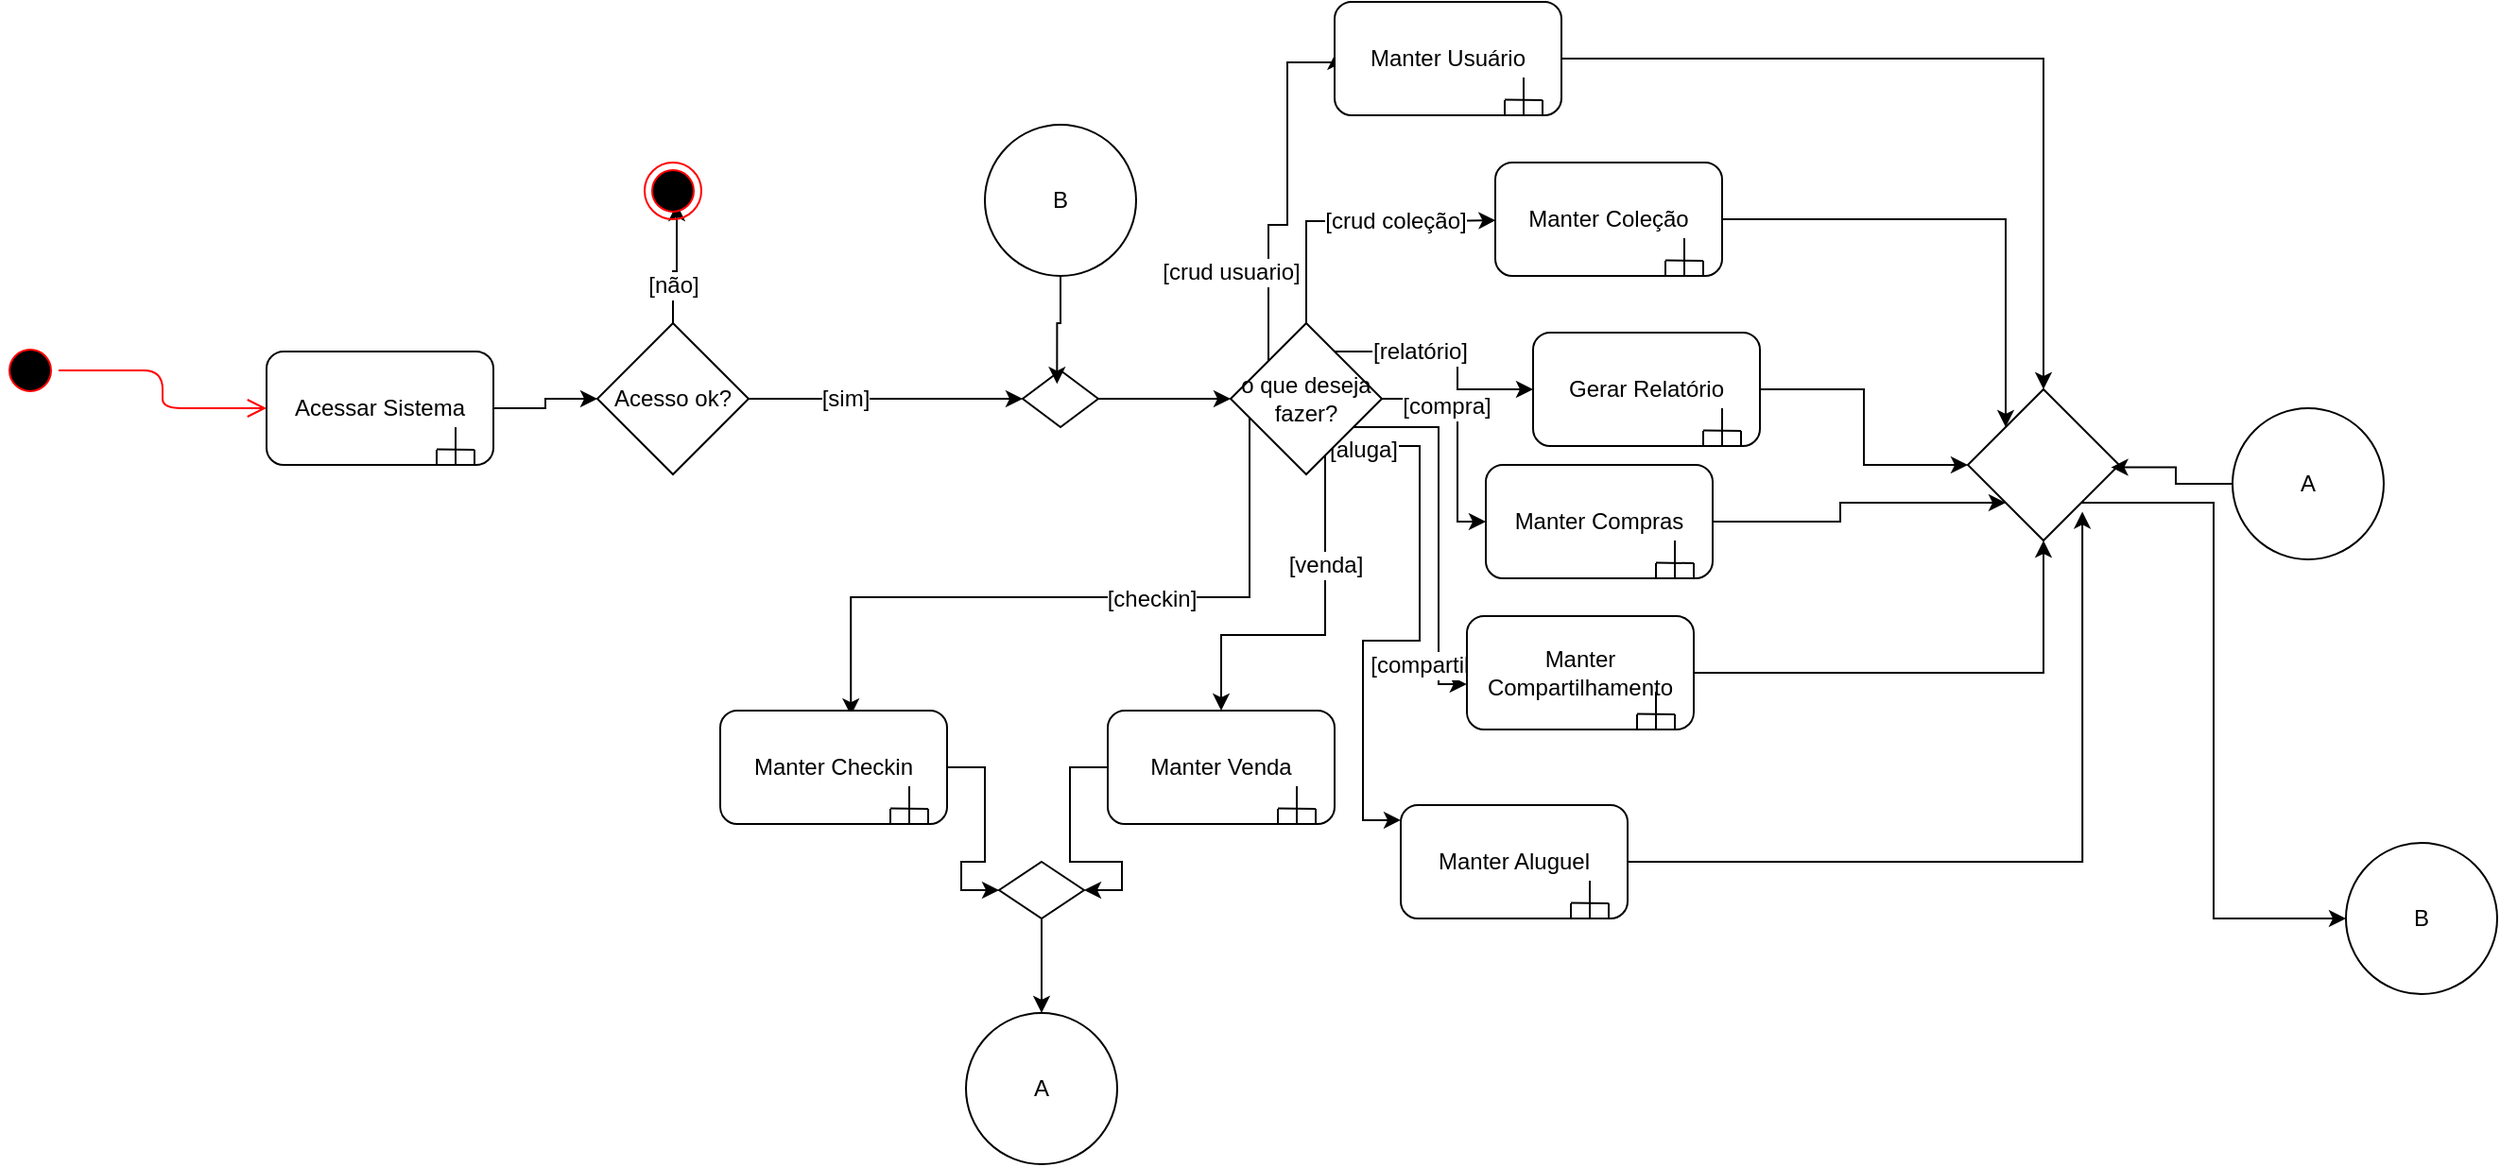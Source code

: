 <mxfile version="12.2.2" type="device" pages="3"><diagram id="ciJPNmPuV5udmhBA29fw" name="Page-3"><mxGraphModel dx="2023" dy="1773" grid="1" gridSize="10" guides="1" tooltips="1" connect="1" arrows="1" fold="1" page="1" pageScale="1" pageWidth="850" pageHeight="1100" math="0" shadow="0"><root><mxCell id="LOt8vZKwyQgRIo8mumBI-0"/><mxCell id="LOt8vZKwyQgRIo8mumBI-1" parent="LOt8vZKwyQgRIo8mumBI-0"/><mxCell id="RImHZ5ETtnEF-qqzf7bX-0" value="" style="group" vertex="1" connectable="0" parent="LOt8vZKwyQgRIo8mumBI-1"><mxGeometry x="120" y="150" width="30" height="20" as="geometry"/></mxCell><mxCell id="RImHZ5ETtnEF-qqzf7bX-1" value="Acessar Sistema" style="rounded=1;whiteSpace=wrap;html=1;" vertex="1" parent="RImHZ5ETtnEF-qqzf7bX-0"><mxGeometry x="-90" y="-40" width="120" height="60" as="geometry"/></mxCell><mxCell id="RImHZ5ETtnEF-qqzf7bX-2" value="" style="endArrow=none;html=1;" edge="1" parent="RImHZ5ETtnEF-qqzf7bX-0"><mxGeometry width="50" height="50" relative="1" as="geometry"><mxPoint x="10" y="20" as="sourcePoint"/><mxPoint x="10" as="targetPoint"/></mxGeometry></mxCell><mxCell id="RImHZ5ETtnEF-qqzf7bX-3" value="" style="endArrow=none;html=1;" edge="1" parent="RImHZ5ETtnEF-qqzf7bX-0"><mxGeometry width="50" height="50" relative="1" as="geometry"><mxPoint y="11.8" as="sourcePoint"/><mxPoint x="20" y="12" as="targetPoint"/><Array as="points"><mxPoint x="20" y="12"/></Array></mxGeometry></mxCell><mxCell id="RImHZ5ETtnEF-qqzf7bX-4" value="" style="endArrow=none;html=1;" edge="1" parent="RImHZ5ETtnEF-qqzf7bX-0"><mxGeometry width="50" height="50" relative="1" as="geometry"><mxPoint y="20" as="sourcePoint"/><mxPoint y="12" as="targetPoint"/></mxGeometry></mxCell><mxCell id="RImHZ5ETtnEF-qqzf7bX-5" value="" style="endArrow=none;html=1;" edge="1" parent="RImHZ5ETtnEF-qqzf7bX-0"><mxGeometry width="50" height="50" relative="1" as="geometry"><mxPoint x="20" y="20" as="sourcePoint"/><mxPoint x="20" y="12" as="targetPoint"/></mxGeometry></mxCell><mxCell id="94T-xJ-9Vn6aHj-0AieF-3" style="edgeStyle=orthogonalEdgeStyle;rounded=0;orthogonalLoop=1;jettySize=auto;html=1;entryX=0.567;entryY=0.733;entryDx=0;entryDy=0;entryPerimeter=0;" edge="1" parent="LOt8vZKwyQgRIo8mumBI-1" source="94T-xJ-9Vn6aHj-0AieF-0" target="94T-xJ-9Vn6aHj-0AieF-1"><mxGeometry relative="1" as="geometry"/></mxCell><mxCell id="94T-xJ-9Vn6aHj-0AieF-4" value="[não]" style="text;html=1;resizable=0;points=[];align=center;verticalAlign=middle;labelBackgroundColor=#ffffff;" vertex="1" connectable="0" parent="94T-xJ-9Vn6aHj-0AieF-3"><mxGeometry x="-0.387" relative="1" as="geometry"><mxPoint as="offset"/></mxGeometry></mxCell><mxCell id="PrtPwTMK0Fm53Z3wfdOW-1" style="edgeStyle=orthogonalEdgeStyle;rounded=0;orthogonalLoop=1;jettySize=auto;html=1;entryX=0;entryY=0.5;entryDx=0;entryDy=0;" edge="1" parent="LOt8vZKwyQgRIo8mumBI-1" source="94T-xJ-9Vn6aHj-0AieF-0" target="PrtPwTMK0Fm53Z3wfdOW-98"><mxGeometry relative="1" as="geometry"/></mxCell><mxCell id="PrtPwTMK0Fm53Z3wfdOW-2" value="[sim]" style="text;html=1;resizable=0;points=[];align=center;verticalAlign=middle;labelBackgroundColor=#ffffff;" vertex="1" connectable="0" parent="PrtPwTMK0Fm53Z3wfdOW-1"><mxGeometry x="-0.298" relative="1" as="geometry"><mxPoint as="offset"/></mxGeometry></mxCell><mxCell id="94T-xJ-9Vn6aHj-0AieF-0" value="Acesso ok?" style="rhombus;whiteSpace=wrap;html=1;" vertex="1" parent="LOt8vZKwyQgRIo8mumBI-1"><mxGeometry x="205" y="95" width="80" height="80" as="geometry"/></mxCell><mxCell id="94T-xJ-9Vn6aHj-0AieF-1" value="" style="ellipse;html=1;shape=endState;fillColor=#000000;strokeColor=#ff0000;" vertex="1" parent="LOt8vZKwyQgRIo8mumBI-1"><mxGeometry x="230" y="10" width="30" height="30" as="geometry"/></mxCell><mxCell id="94T-xJ-9Vn6aHj-0AieF-2" style="edgeStyle=orthogonalEdgeStyle;rounded=0;orthogonalLoop=1;jettySize=auto;html=1;entryX=0;entryY=0.5;entryDx=0;entryDy=0;" edge="1" parent="LOt8vZKwyQgRIo8mumBI-1" source="RImHZ5ETtnEF-qqzf7bX-1" target="94T-xJ-9Vn6aHj-0AieF-0"><mxGeometry relative="1" as="geometry"/></mxCell><mxCell id="PrtPwTMK0Fm53Z3wfdOW-4" style="edgeStyle=orthogonalEdgeStyle;rounded=0;orthogonalLoop=1;jettySize=auto;html=1;entryX=0.002;entryY=0.343;entryDx=0;entryDy=0;entryPerimeter=0;" edge="1" parent="LOt8vZKwyQgRIo8mumBI-1" source="PrtPwTMK0Fm53Z3wfdOW-0"><mxGeometry relative="1" as="geometry"><mxPoint x="680.2" y="40.6" as="targetPoint"/><Array as="points"><mxPoint x="580" y="41"/><mxPoint x="650" y="41"/></Array></mxGeometry></mxCell><mxCell id="PrtPwTMK0Fm53Z3wfdOW-71" value="[crud coleção]" style="text;html=1;resizable=0;points=[];align=center;verticalAlign=middle;labelBackgroundColor=#ffffff;" vertex="1" connectable="0" parent="PrtPwTMK0Fm53Z3wfdOW-4"><mxGeometry x="0.304" relative="1" as="geometry"><mxPoint as="offset"/></mxGeometry></mxCell><mxCell id="PrtPwTMK0Fm53Z3wfdOW-63" style="edgeStyle=orthogonalEdgeStyle;rounded=0;orthogonalLoop=1;jettySize=auto;html=1;entryX=0.005;entryY=0.448;entryDx=0;entryDy=0;entryPerimeter=0;" edge="1" parent="LOt8vZKwyQgRIo8mumBI-1" source="PrtPwTMK0Fm53Z3wfdOW-0" target="PrtPwTMK0Fm53Z3wfdOW-34"><mxGeometry relative="1" as="geometry"><Array as="points"><mxPoint x="560" y="43"/><mxPoint x="570" y="43"/><mxPoint x="570" y="-43"/></Array></mxGeometry></mxCell><mxCell id="PrtPwTMK0Fm53Z3wfdOW-70" value="[crud usuario]" style="text;html=1;resizable=0;points=[];align=center;verticalAlign=middle;labelBackgroundColor=#ffffff;" vertex="1" connectable="0" parent="PrtPwTMK0Fm53Z3wfdOW-63"><mxGeometry x="-0.531" y="3" relative="1" as="geometry"><mxPoint x="-17.5" y="-0.5" as="offset"/></mxGeometry></mxCell><mxCell id="PrtPwTMK0Fm53Z3wfdOW-64" style="edgeStyle=orthogonalEdgeStyle;rounded=0;orthogonalLoop=1;jettySize=auto;html=1;entryX=0;entryY=0.5;entryDx=0;entryDy=0;" edge="1" parent="LOt8vZKwyQgRIo8mumBI-1" source="PrtPwTMK0Fm53Z3wfdOW-0" target="PrtPwTMK0Fm53Z3wfdOW-40"><mxGeometry relative="1" as="geometry"><Array as="points"><mxPoint x="660" y="110"/><mxPoint x="660" y="130"/></Array></mxGeometry></mxCell><mxCell id="PrtPwTMK0Fm53Z3wfdOW-72" value="[relatório]" style="text;html=1;resizable=0;points=[];align=center;verticalAlign=middle;labelBackgroundColor=#ffffff;" vertex="1" connectable="0" parent="PrtPwTMK0Fm53Z3wfdOW-64"><mxGeometry x="-0.578" y="1" relative="1" as="geometry"><mxPoint x="18.5" y="1" as="offset"/></mxGeometry></mxCell><mxCell id="PrtPwTMK0Fm53Z3wfdOW-65" style="edgeStyle=orthogonalEdgeStyle;rounded=0;orthogonalLoop=1;jettySize=auto;html=1;entryX=0.576;entryY=0.043;entryDx=0;entryDy=0;entryPerimeter=0;" edge="1" parent="LOt8vZKwyQgRIo8mumBI-1" source="PrtPwTMK0Fm53Z3wfdOW-0" target="PrtPwTMK0Fm53Z3wfdOW-22"><mxGeometry relative="1" as="geometry"><Array as="points"><mxPoint x="550" y="240"/><mxPoint x="339" y="240"/></Array></mxGeometry></mxCell><mxCell id="PrtPwTMK0Fm53Z3wfdOW-77" value="[checkin]" style="text;html=1;resizable=0;points=[];align=center;verticalAlign=middle;labelBackgroundColor=#ffffff;" vertex="1" connectable="0" parent="PrtPwTMK0Fm53Z3wfdOW-65"><mxGeometry x="-0.483" y="-53" relative="1" as="geometry"><mxPoint x="-52" y="54" as="offset"/></mxGeometry></mxCell><mxCell id="PrtPwTMK0Fm53Z3wfdOW-66" style="edgeStyle=orthogonalEdgeStyle;rounded=0;orthogonalLoop=1;jettySize=auto;html=1;entryX=0.5;entryY=0;entryDx=0;entryDy=0;" edge="1" parent="LOt8vZKwyQgRIo8mumBI-1" source="PrtPwTMK0Fm53Z3wfdOW-0" target="PrtPwTMK0Fm53Z3wfdOW-28"><mxGeometry relative="1" as="geometry"><Array as="points"><mxPoint x="590" y="260"/><mxPoint x="535" y="260"/></Array></mxGeometry></mxCell><mxCell id="PrtPwTMK0Fm53Z3wfdOW-74" value="[venda]" style="text;html=1;resizable=0;points=[];align=center;verticalAlign=middle;labelBackgroundColor=#ffffff;" vertex="1" connectable="0" parent="PrtPwTMK0Fm53Z3wfdOW-66"><mxGeometry x="-0.394" relative="1" as="geometry"><mxPoint as="offset"/></mxGeometry></mxCell><mxCell id="PrtPwTMK0Fm53Z3wfdOW-67" style="edgeStyle=orthogonalEdgeStyle;rounded=0;orthogonalLoop=1;jettySize=auto;html=1;entryX=0;entryY=0.133;entryDx=0;entryDy=0;entryPerimeter=0;" edge="1" parent="LOt8vZKwyQgRIo8mumBI-1" source="PrtPwTMK0Fm53Z3wfdOW-0" target="PrtPwTMK0Fm53Z3wfdOW-58"><mxGeometry relative="1" as="geometry"><Array as="points"><mxPoint x="640" y="160"/><mxPoint x="640" y="263"/><mxPoint x="610" y="263"/><mxPoint x="610" y="358"/></Array></mxGeometry></mxCell><mxCell id="PrtPwTMK0Fm53Z3wfdOW-75" value="[aluga]" style="text;html=1;resizable=0;points=[];align=center;verticalAlign=middle;labelBackgroundColor=#ffffff;" vertex="1" connectable="0" parent="PrtPwTMK0Fm53Z3wfdOW-67"><mxGeometry x="-0.896" y="-2" relative="1" as="geometry"><mxPoint as="offset"/></mxGeometry></mxCell><mxCell id="PrtPwTMK0Fm53Z3wfdOW-68" style="edgeStyle=orthogonalEdgeStyle;rounded=0;orthogonalLoop=1;jettySize=auto;html=1;entryX=-0.001;entryY=0.6;entryDx=0;entryDy=0;entryPerimeter=0;" edge="1" parent="LOt8vZKwyQgRIo8mumBI-1" source="PrtPwTMK0Fm53Z3wfdOW-0" target="PrtPwTMK0Fm53Z3wfdOW-52"><mxGeometry relative="1" as="geometry"><Array as="points"><mxPoint x="650" y="150"/><mxPoint x="650" y="286"/></Array></mxGeometry></mxCell><mxCell id="PrtPwTMK0Fm53Z3wfdOW-76" value="[compartilha]" style="text;html=1;resizable=0;points=[];align=center;verticalAlign=middle;labelBackgroundColor=#ffffff;" vertex="1" connectable="0" parent="PrtPwTMK0Fm53Z3wfdOW-68"><mxGeometry x="0.743" y="-2" relative="1" as="geometry"><mxPoint as="offset"/></mxGeometry></mxCell><mxCell id="PrtPwTMK0Fm53Z3wfdOW-69" style="edgeStyle=orthogonalEdgeStyle;rounded=0;orthogonalLoop=1;jettySize=auto;html=1;" edge="1" parent="LOt8vZKwyQgRIo8mumBI-1" source="PrtPwTMK0Fm53Z3wfdOW-0" target="PrtPwTMK0Fm53Z3wfdOW-46"><mxGeometry relative="1" as="geometry"><Array as="points"><mxPoint x="660" y="135"/><mxPoint x="660" y="200"/></Array></mxGeometry></mxCell><mxCell id="PrtPwTMK0Fm53Z3wfdOW-73" value="[compra]" style="text;html=1;resizable=0;points=[];align=center;verticalAlign=middle;labelBackgroundColor=#ffffff;" vertex="1" connectable="0" parent="PrtPwTMK0Fm53Z3wfdOW-69"><mxGeometry x="-0.442" y="-4" relative="1" as="geometry"><mxPoint as="offset"/></mxGeometry></mxCell><mxCell id="PrtPwTMK0Fm53Z3wfdOW-0" value="o que deseja fazer?" style="rhombus;whiteSpace=wrap;html=1;" vertex="1" parent="LOt8vZKwyQgRIo8mumBI-1"><mxGeometry x="540" y="95" width="80" height="80" as="geometry"/></mxCell><mxCell id="PrtPwTMK0Fm53Z3wfdOW-12" value="" style="group" vertex="1" connectable="0" parent="LOt8vZKwyQgRIo8mumBI-1"><mxGeometry x="770" y="50" width="30" height="20" as="geometry"/></mxCell><mxCell id="PrtPwTMK0Fm53Z3wfdOW-13" value="Manter Coleção" style="rounded=1;whiteSpace=wrap;html=1;" vertex="1" parent="PrtPwTMK0Fm53Z3wfdOW-12"><mxGeometry x="-90" y="-40" width="120" height="60" as="geometry"/></mxCell><mxCell id="PrtPwTMK0Fm53Z3wfdOW-14" value="" style="endArrow=none;html=1;" edge="1" parent="PrtPwTMK0Fm53Z3wfdOW-12"><mxGeometry width="50" height="50" relative="1" as="geometry"><mxPoint x="10" y="20" as="sourcePoint"/><mxPoint x="10" as="targetPoint"/></mxGeometry></mxCell><mxCell id="PrtPwTMK0Fm53Z3wfdOW-15" value="" style="endArrow=none;html=1;" edge="1" parent="PrtPwTMK0Fm53Z3wfdOW-12"><mxGeometry width="50" height="50" relative="1" as="geometry"><mxPoint y="11.8" as="sourcePoint"/><mxPoint x="20" y="12" as="targetPoint"/><Array as="points"><mxPoint x="20" y="12"/></Array></mxGeometry></mxCell><mxCell id="PrtPwTMK0Fm53Z3wfdOW-16" value="" style="endArrow=none;html=1;" edge="1" parent="PrtPwTMK0Fm53Z3wfdOW-12"><mxGeometry width="50" height="50" relative="1" as="geometry"><mxPoint y="20" as="sourcePoint"/><mxPoint y="12" as="targetPoint"/></mxGeometry></mxCell><mxCell id="PrtPwTMK0Fm53Z3wfdOW-17" value="" style="endArrow=none;html=1;" edge="1" parent="PrtPwTMK0Fm53Z3wfdOW-12"><mxGeometry width="50" height="50" relative="1" as="geometry"><mxPoint x="20" y="20" as="sourcePoint"/><mxPoint x="20" y="12" as="targetPoint"/></mxGeometry></mxCell><mxCell id="PrtPwTMK0Fm53Z3wfdOW-21" value="" style="group" vertex="1" connectable="0" parent="LOt8vZKwyQgRIo8mumBI-1"><mxGeometry x="360" y="340" width="30" height="20" as="geometry"/></mxCell><mxCell id="PrtPwTMK0Fm53Z3wfdOW-22" value="Manter Checkin" style="rounded=1;whiteSpace=wrap;html=1;" vertex="1" parent="PrtPwTMK0Fm53Z3wfdOW-21"><mxGeometry x="-90" y="-40" width="120" height="60" as="geometry"/></mxCell><mxCell id="PrtPwTMK0Fm53Z3wfdOW-23" value="" style="endArrow=none;html=1;" edge="1" parent="PrtPwTMK0Fm53Z3wfdOW-21"><mxGeometry width="50" height="50" relative="1" as="geometry"><mxPoint x="10" y="20" as="sourcePoint"/><mxPoint x="10" as="targetPoint"/></mxGeometry></mxCell><mxCell id="PrtPwTMK0Fm53Z3wfdOW-24" value="" style="endArrow=none;html=1;" edge="1" parent="PrtPwTMK0Fm53Z3wfdOW-21"><mxGeometry width="50" height="50" relative="1" as="geometry"><mxPoint y="11.8" as="sourcePoint"/><mxPoint x="20" y="12" as="targetPoint"/><Array as="points"><mxPoint x="20" y="12"/></Array></mxGeometry></mxCell><mxCell id="PrtPwTMK0Fm53Z3wfdOW-25" value="" style="endArrow=none;html=1;" edge="1" parent="PrtPwTMK0Fm53Z3wfdOW-21"><mxGeometry width="50" height="50" relative="1" as="geometry"><mxPoint y="20" as="sourcePoint"/><mxPoint y="12" as="targetPoint"/></mxGeometry></mxCell><mxCell id="PrtPwTMK0Fm53Z3wfdOW-26" value="" style="endArrow=none;html=1;" edge="1" parent="PrtPwTMK0Fm53Z3wfdOW-21"><mxGeometry width="50" height="50" relative="1" as="geometry"><mxPoint x="20" y="20" as="sourcePoint"/><mxPoint x="20" y="12" as="targetPoint"/></mxGeometry></mxCell><mxCell id="PrtPwTMK0Fm53Z3wfdOW-27" value="" style="group" vertex="1" connectable="0" parent="LOt8vZKwyQgRIo8mumBI-1"><mxGeometry x="565" y="340" width="30" height="20" as="geometry"/></mxCell><mxCell id="PrtPwTMK0Fm53Z3wfdOW-28" value="Manter Venda" style="rounded=1;whiteSpace=wrap;html=1;" vertex="1" parent="PrtPwTMK0Fm53Z3wfdOW-27"><mxGeometry x="-90" y="-40" width="120" height="60" as="geometry"/></mxCell><mxCell id="PrtPwTMK0Fm53Z3wfdOW-29" value="" style="endArrow=none;html=1;" edge="1" parent="PrtPwTMK0Fm53Z3wfdOW-27"><mxGeometry width="50" height="50" relative="1" as="geometry"><mxPoint x="10" y="20" as="sourcePoint"/><mxPoint x="10" as="targetPoint"/></mxGeometry></mxCell><mxCell id="PrtPwTMK0Fm53Z3wfdOW-30" value="" style="endArrow=none;html=1;" edge="1" parent="PrtPwTMK0Fm53Z3wfdOW-27"><mxGeometry width="50" height="50" relative="1" as="geometry"><mxPoint y="11.8" as="sourcePoint"/><mxPoint x="20" y="12" as="targetPoint"/><Array as="points"><mxPoint x="20" y="12"/></Array></mxGeometry></mxCell><mxCell id="PrtPwTMK0Fm53Z3wfdOW-31" value="" style="endArrow=none;html=1;" edge="1" parent="PrtPwTMK0Fm53Z3wfdOW-27"><mxGeometry width="50" height="50" relative="1" as="geometry"><mxPoint y="20" as="sourcePoint"/><mxPoint y="12" as="targetPoint"/></mxGeometry></mxCell><mxCell id="PrtPwTMK0Fm53Z3wfdOW-32" value="" style="endArrow=none;html=1;" edge="1" parent="PrtPwTMK0Fm53Z3wfdOW-27"><mxGeometry width="50" height="50" relative="1" as="geometry"><mxPoint x="20" y="20" as="sourcePoint"/><mxPoint x="20" y="12" as="targetPoint"/></mxGeometry></mxCell><mxCell id="PrtPwTMK0Fm53Z3wfdOW-33" value="" style="group;direction=south;" vertex="1" connectable="0" parent="LOt8vZKwyQgRIo8mumBI-1"><mxGeometry x="685" y="-35" width="20" height="30" as="geometry"/></mxCell><mxCell id="PrtPwTMK0Fm53Z3wfdOW-34" value="Manter Usuário" style="rounded=1;whiteSpace=wrap;html=1;" vertex="1" parent="PrtPwTMK0Fm53Z3wfdOW-33"><mxGeometry x="-90" y="-40" width="120" height="60" as="geometry"/></mxCell><mxCell id="PrtPwTMK0Fm53Z3wfdOW-35" value="" style="endArrow=none;html=1;" edge="1" parent="PrtPwTMK0Fm53Z3wfdOW-33"><mxGeometry width="50" height="50" relative="1" as="geometry"><mxPoint x="10" y="20" as="sourcePoint"/><mxPoint x="10" as="targetPoint"/></mxGeometry></mxCell><mxCell id="PrtPwTMK0Fm53Z3wfdOW-36" value="" style="endArrow=none;html=1;" edge="1" parent="PrtPwTMK0Fm53Z3wfdOW-33"><mxGeometry width="50" height="50" relative="1" as="geometry"><mxPoint y="11.8" as="sourcePoint"/><mxPoint x="20" y="12" as="targetPoint"/><Array as="points"><mxPoint x="20" y="12"/></Array></mxGeometry></mxCell><mxCell id="PrtPwTMK0Fm53Z3wfdOW-37" value="" style="endArrow=none;html=1;" edge="1" parent="PrtPwTMK0Fm53Z3wfdOW-33"><mxGeometry width="50" height="50" relative="1" as="geometry"><mxPoint y="20" as="sourcePoint"/><mxPoint y="12" as="targetPoint"/></mxGeometry></mxCell><mxCell id="PrtPwTMK0Fm53Z3wfdOW-38" value="" style="endArrow=none;html=1;" edge="1" parent="PrtPwTMK0Fm53Z3wfdOW-33"><mxGeometry width="50" height="50" relative="1" as="geometry"><mxPoint x="20" y="20" as="sourcePoint"/><mxPoint x="20" y="12" as="targetPoint"/></mxGeometry></mxCell><mxCell id="PrtPwTMK0Fm53Z3wfdOW-39" value="" style="group" vertex="1" connectable="0" parent="LOt8vZKwyQgRIo8mumBI-1"><mxGeometry x="790" y="140" width="30" height="20" as="geometry"/></mxCell><mxCell id="PrtPwTMK0Fm53Z3wfdOW-40" value="Gerar Relatório" style="rounded=1;whiteSpace=wrap;html=1;" vertex="1" parent="PrtPwTMK0Fm53Z3wfdOW-39"><mxGeometry x="-90" y="-40" width="120" height="60" as="geometry"/></mxCell><mxCell id="PrtPwTMK0Fm53Z3wfdOW-41" value="" style="endArrow=none;html=1;" edge="1" parent="PrtPwTMK0Fm53Z3wfdOW-39"><mxGeometry width="50" height="50" relative="1" as="geometry"><mxPoint x="10" y="20" as="sourcePoint"/><mxPoint x="10" as="targetPoint"/></mxGeometry></mxCell><mxCell id="PrtPwTMK0Fm53Z3wfdOW-42" value="" style="endArrow=none;html=1;" edge="1" parent="PrtPwTMK0Fm53Z3wfdOW-39"><mxGeometry width="50" height="50" relative="1" as="geometry"><mxPoint y="11.8" as="sourcePoint"/><mxPoint x="20" y="12" as="targetPoint"/><Array as="points"><mxPoint x="20" y="12"/></Array></mxGeometry></mxCell><mxCell id="PrtPwTMK0Fm53Z3wfdOW-43" value="" style="endArrow=none;html=1;" edge="1" parent="PrtPwTMK0Fm53Z3wfdOW-39"><mxGeometry width="50" height="50" relative="1" as="geometry"><mxPoint y="20" as="sourcePoint"/><mxPoint y="12" as="targetPoint"/></mxGeometry></mxCell><mxCell id="PrtPwTMK0Fm53Z3wfdOW-44" value="" style="endArrow=none;html=1;" edge="1" parent="PrtPwTMK0Fm53Z3wfdOW-39"><mxGeometry width="50" height="50" relative="1" as="geometry"><mxPoint x="20" y="20" as="sourcePoint"/><mxPoint x="20" y="12" as="targetPoint"/></mxGeometry></mxCell><mxCell id="PrtPwTMK0Fm53Z3wfdOW-45" value="" style="group" vertex="1" connectable="0" parent="LOt8vZKwyQgRIo8mumBI-1"><mxGeometry x="765" y="210" width="30" height="20" as="geometry"/></mxCell><mxCell id="PrtPwTMK0Fm53Z3wfdOW-46" value="Manter Compras" style="rounded=1;whiteSpace=wrap;html=1;" vertex="1" parent="PrtPwTMK0Fm53Z3wfdOW-45"><mxGeometry x="-90" y="-40" width="120" height="60" as="geometry"/></mxCell><mxCell id="PrtPwTMK0Fm53Z3wfdOW-47" value="" style="endArrow=none;html=1;" edge="1" parent="PrtPwTMK0Fm53Z3wfdOW-45"><mxGeometry width="50" height="50" relative="1" as="geometry"><mxPoint x="10" y="20" as="sourcePoint"/><mxPoint x="10" as="targetPoint"/></mxGeometry></mxCell><mxCell id="PrtPwTMK0Fm53Z3wfdOW-48" value="" style="endArrow=none;html=1;" edge="1" parent="PrtPwTMK0Fm53Z3wfdOW-45"><mxGeometry width="50" height="50" relative="1" as="geometry"><mxPoint y="11.8" as="sourcePoint"/><mxPoint x="20" y="12" as="targetPoint"/><Array as="points"><mxPoint x="20" y="12"/></Array></mxGeometry></mxCell><mxCell id="PrtPwTMK0Fm53Z3wfdOW-49" value="" style="endArrow=none;html=1;" edge="1" parent="PrtPwTMK0Fm53Z3wfdOW-45"><mxGeometry width="50" height="50" relative="1" as="geometry"><mxPoint y="20" as="sourcePoint"/><mxPoint y="12" as="targetPoint"/></mxGeometry></mxCell><mxCell id="PrtPwTMK0Fm53Z3wfdOW-50" value="" style="endArrow=none;html=1;" edge="1" parent="PrtPwTMK0Fm53Z3wfdOW-45"><mxGeometry width="50" height="50" relative="1" as="geometry"><mxPoint x="20" y="20" as="sourcePoint"/><mxPoint x="20" y="12" as="targetPoint"/></mxGeometry></mxCell><mxCell id="PrtPwTMK0Fm53Z3wfdOW-51" value="" style="group" vertex="1" connectable="0" parent="LOt8vZKwyQgRIo8mumBI-1"><mxGeometry x="755" y="290" width="30" height="20" as="geometry"/></mxCell><mxCell id="PrtPwTMK0Fm53Z3wfdOW-52" value="Manter Compartilhamento" style="rounded=1;whiteSpace=wrap;html=1;" vertex="1" parent="PrtPwTMK0Fm53Z3wfdOW-51"><mxGeometry x="-90" y="-40" width="120" height="60" as="geometry"/></mxCell><mxCell id="PrtPwTMK0Fm53Z3wfdOW-53" value="" style="endArrow=none;html=1;" edge="1" parent="PrtPwTMK0Fm53Z3wfdOW-51"><mxGeometry width="50" height="50" relative="1" as="geometry"><mxPoint x="10" y="20" as="sourcePoint"/><mxPoint x="10" as="targetPoint"/></mxGeometry></mxCell><mxCell id="PrtPwTMK0Fm53Z3wfdOW-54" value="" style="endArrow=none;html=1;" edge="1" parent="PrtPwTMK0Fm53Z3wfdOW-51"><mxGeometry width="50" height="50" relative="1" as="geometry"><mxPoint y="11.8" as="sourcePoint"/><mxPoint x="20" y="12" as="targetPoint"/><Array as="points"><mxPoint x="20" y="12"/></Array></mxGeometry></mxCell><mxCell id="PrtPwTMK0Fm53Z3wfdOW-55" value="" style="endArrow=none;html=1;" edge="1" parent="PrtPwTMK0Fm53Z3wfdOW-51"><mxGeometry width="50" height="50" relative="1" as="geometry"><mxPoint y="20" as="sourcePoint"/><mxPoint y="12" as="targetPoint"/></mxGeometry></mxCell><mxCell id="PrtPwTMK0Fm53Z3wfdOW-56" value="" style="endArrow=none;html=1;" edge="1" parent="PrtPwTMK0Fm53Z3wfdOW-51"><mxGeometry width="50" height="50" relative="1" as="geometry"><mxPoint x="20" y="20" as="sourcePoint"/><mxPoint x="20" y="12" as="targetPoint"/></mxGeometry></mxCell><mxCell id="PrtPwTMK0Fm53Z3wfdOW-57" value="" style="group" vertex="1" connectable="0" parent="LOt8vZKwyQgRIo8mumBI-1"><mxGeometry x="720" y="390" width="30" height="20" as="geometry"/></mxCell><mxCell id="PrtPwTMK0Fm53Z3wfdOW-58" value="Manter Aluguel" style="rounded=1;whiteSpace=wrap;html=1;" vertex="1" parent="PrtPwTMK0Fm53Z3wfdOW-57"><mxGeometry x="-90" y="-40" width="120" height="60" as="geometry"/></mxCell><mxCell id="PrtPwTMK0Fm53Z3wfdOW-59" value="" style="endArrow=none;html=1;" edge="1" parent="PrtPwTMK0Fm53Z3wfdOW-57"><mxGeometry width="50" height="50" relative="1" as="geometry"><mxPoint x="10" y="20" as="sourcePoint"/><mxPoint x="10" as="targetPoint"/></mxGeometry></mxCell><mxCell id="PrtPwTMK0Fm53Z3wfdOW-60" value="" style="endArrow=none;html=1;" edge="1" parent="PrtPwTMK0Fm53Z3wfdOW-57"><mxGeometry width="50" height="50" relative="1" as="geometry"><mxPoint y="11.8" as="sourcePoint"/><mxPoint x="20" y="12" as="targetPoint"/><Array as="points"><mxPoint x="20" y="12"/></Array></mxGeometry></mxCell><mxCell id="PrtPwTMK0Fm53Z3wfdOW-61" value="" style="endArrow=none;html=1;" edge="1" parent="PrtPwTMK0Fm53Z3wfdOW-57"><mxGeometry width="50" height="50" relative="1" as="geometry"><mxPoint y="20" as="sourcePoint"/><mxPoint y="12" as="targetPoint"/></mxGeometry></mxCell><mxCell id="PrtPwTMK0Fm53Z3wfdOW-62" value="" style="endArrow=none;html=1;" edge="1" parent="PrtPwTMK0Fm53Z3wfdOW-57"><mxGeometry width="50" height="50" relative="1" as="geometry"><mxPoint x="20" y="20" as="sourcePoint"/><mxPoint x="20" y="12" as="targetPoint"/></mxGeometry></mxCell><mxCell id="PrtPwTMK0Fm53Z3wfdOW-97" style="edgeStyle=orthogonalEdgeStyle;rounded=0;orthogonalLoop=1;jettySize=auto;html=1;entryX=0;entryY=0.5;entryDx=0;entryDy=0;" edge="1" parent="LOt8vZKwyQgRIo8mumBI-1" source="PrtPwTMK0Fm53Z3wfdOW-78" target="PrtPwTMK0Fm53Z3wfdOW-102"><mxGeometry relative="1" as="geometry"><mxPoint x="1100" y="409.31" as="targetPoint"/><Array as="points"><mxPoint x="1060" y="190"/><mxPoint x="1060" y="410"/></Array></mxGeometry></mxCell><mxCell id="PrtPwTMK0Fm53Z3wfdOW-78" value="" style="rhombus;whiteSpace=wrap;html=1;" vertex="1" parent="LOt8vZKwyQgRIo8mumBI-1"><mxGeometry x="930" y="130" width="80" height="80" as="geometry"/></mxCell><mxCell id="PrtPwTMK0Fm53Z3wfdOW-79" style="edgeStyle=orthogonalEdgeStyle;rounded=0;orthogonalLoop=1;jettySize=auto;html=1;entryX=0.5;entryY=0;entryDx=0;entryDy=0;" edge="1" parent="LOt8vZKwyQgRIo8mumBI-1" source="PrtPwTMK0Fm53Z3wfdOW-34" target="PrtPwTMK0Fm53Z3wfdOW-78"><mxGeometry relative="1" as="geometry"/></mxCell><mxCell id="PrtPwTMK0Fm53Z3wfdOW-80" style="edgeStyle=orthogonalEdgeStyle;rounded=0;orthogonalLoop=1;jettySize=auto;html=1;entryX=0;entryY=0;entryDx=0;entryDy=0;" edge="1" parent="LOt8vZKwyQgRIo8mumBI-1" source="PrtPwTMK0Fm53Z3wfdOW-13" target="PrtPwTMK0Fm53Z3wfdOW-78"><mxGeometry relative="1" as="geometry"/></mxCell><mxCell id="PrtPwTMK0Fm53Z3wfdOW-81" style="edgeStyle=orthogonalEdgeStyle;rounded=0;orthogonalLoop=1;jettySize=auto;html=1;entryX=0;entryY=0.5;entryDx=0;entryDy=0;" edge="1" parent="LOt8vZKwyQgRIo8mumBI-1" source="PrtPwTMK0Fm53Z3wfdOW-40" target="PrtPwTMK0Fm53Z3wfdOW-78"><mxGeometry relative="1" as="geometry"/></mxCell><mxCell id="PrtPwTMK0Fm53Z3wfdOW-82" style="edgeStyle=orthogonalEdgeStyle;rounded=0;orthogonalLoop=1;jettySize=auto;html=1;entryX=0;entryY=1;entryDx=0;entryDy=0;" edge="1" parent="LOt8vZKwyQgRIo8mumBI-1" source="PrtPwTMK0Fm53Z3wfdOW-46" target="PrtPwTMK0Fm53Z3wfdOW-78"><mxGeometry relative="1" as="geometry"/></mxCell><mxCell id="PrtPwTMK0Fm53Z3wfdOW-83" style="edgeStyle=orthogonalEdgeStyle;rounded=0;orthogonalLoop=1;jettySize=auto;html=1;entryX=0.5;entryY=1;entryDx=0;entryDy=0;" edge="1" parent="LOt8vZKwyQgRIo8mumBI-1" source="PrtPwTMK0Fm53Z3wfdOW-52" target="PrtPwTMK0Fm53Z3wfdOW-78"><mxGeometry relative="1" as="geometry"/></mxCell><mxCell id="PrtPwTMK0Fm53Z3wfdOW-84" value="" style="ellipse;html=1;shape=startState;fillColor=#000000;strokeColor=#ff0000;" vertex="1" parent="LOt8vZKwyQgRIo8mumBI-1"><mxGeometry x="-110" y="105" width="30" height="30" as="geometry"/></mxCell><mxCell id="PrtPwTMK0Fm53Z3wfdOW-85" value="" style="edgeStyle=orthogonalEdgeStyle;html=1;verticalAlign=bottom;endArrow=open;endSize=8;strokeColor=#ff0000;" edge="1" source="PrtPwTMK0Fm53Z3wfdOW-84" parent="LOt8vZKwyQgRIo8mumBI-1" target="RImHZ5ETtnEF-qqzf7bX-1"><mxGeometry relative="1" as="geometry"><mxPoint x="-95" y="195" as="targetPoint"/></mxGeometry></mxCell><mxCell id="PrtPwTMK0Fm53Z3wfdOW-86" style="edgeStyle=orthogonalEdgeStyle;rounded=0;orthogonalLoop=1;jettySize=auto;html=1;entryX=0.757;entryY=0.809;entryDx=0;entryDy=0;entryPerimeter=0;" edge="1" parent="LOt8vZKwyQgRIo8mumBI-1" source="PrtPwTMK0Fm53Z3wfdOW-58" target="PrtPwTMK0Fm53Z3wfdOW-78"><mxGeometry relative="1" as="geometry"/></mxCell><mxCell id="PrtPwTMK0Fm53Z3wfdOW-94" style="edgeStyle=orthogonalEdgeStyle;rounded=0;orthogonalLoop=1;jettySize=auto;html=1;" edge="1" parent="LOt8vZKwyQgRIo8mumBI-1" source="PrtPwTMK0Fm53Z3wfdOW-90" target="PrtPwTMK0Fm53Z3wfdOW-93"><mxGeometry relative="1" as="geometry"/></mxCell><mxCell id="PrtPwTMK0Fm53Z3wfdOW-90" value="" style="rhombus;whiteSpace=wrap;html=1;" vertex="1" parent="LOt8vZKwyQgRIo8mumBI-1"><mxGeometry x="417.5" y="380" width="45" height="30" as="geometry"/></mxCell><mxCell id="PrtPwTMK0Fm53Z3wfdOW-91" style="edgeStyle=orthogonalEdgeStyle;rounded=0;orthogonalLoop=1;jettySize=auto;html=1;entryX=1;entryY=0.5;entryDx=0;entryDy=0;" edge="1" parent="LOt8vZKwyQgRIo8mumBI-1" source="PrtPwTMK0Fm53Z3wfdOW-28" target="PrtPwTMK0Fm53Z3wfdOW-90"><mxGeometry relative="1" as="geometry"/></mxCell><mxCell id="PrtPwTMK0Fm53Z3wfdOW-92" style="edgeStyle=orthogonalEdgeStyle;rounded=0;orthogonalLoop=1;jettySize=auto;html=1;entryX=0;entryY=0.5;entryDx=0;entryDy=0;" edge="1" parent="LOt8vZKwyQgRIo8mumBI-1" source="PrtPwTMK0Fm53Z3wfdOW-22" target="PrtPwTMK0Fm53Z3wfdOW-90"><mxGeometry relative="1" as="geometry"/></mxCell><mxCell id="PrtPwTMK0Fm53Z3wfdOW-93" value="A" style="ellipse;whiteSpace=wrap;html=1;aspect=fixed;" vertex="1" parent="LOt8vZKwyQgRIo8mumBI-1"><mxGeometry x="400" y="460" width="80" height="80" as="geometry"/></mxCell><mxCell id="PrtPwTMK0Fm53Z3wfdOW-96" style="edgeStyle=orthogonalEdgeStyle;rounded=0;orthogonalLoop=1;jettySize=auto;html=1;entryX=0.947;entryY=0.516;entryDx=0;entryDy=0;entryPerimeter=0;" edge="1" parent="LOt8vZKwyQgRIo8mumBI-1" source="PrtPwTMK0Fm53Z3wfdOW-95" target="PrtPwTMK0Fm53Z3wfdOW-78"><mxGeometry relative="1" as="geometry"/></mxCell><mxCell id="PrtPwTMK0Fm53Z3wfdOW-95" value="A" style="ellipse;whiteSpace=wrap;html=1;aspect=fixed;" vertex="1" parent="LOt8vZKwyQgRIo8mumBI-1"><mxGeometry x="1070" y="140" width="80" height="80" as="geometry"/></mxCell><mxCell id="PrtPwTMK0Fm53Z3wfdOW-101" style="edgeStyle=orthogonalEdgeStyle;rounded=0;orthogonalLoop=1;jettySize=auto;html=1;entryX=0;entryY=0.5;entryDx=0;entryDy=0;" edge="1" parent="LOt8vZKwyQgRIo8mumBI-1" source="PrtPwTMK0Fm53Z3wfdOW-98" target="PrtPwTMK0Fm53Z3wfdOW-0"><mxGeometry relative="1" as="geometry"/></mxCell><mxCell id="PrtPwTMK0Fm53Z3wfdOW-98" value="" style="rhombus;whiteSpace=wrap;html=1;" vertex="1" parent="LOt8vZKwyQgRIo8mumBI-1"><mxGeometry x="430" y="120" width="40" height="30" as="geometry"/></mxCell><mxCell id="PrtPwTMK0Fm53Z3wfdOW-100" style="edgeStyle=orthogonalEdgeStyle;rounded=0;orthogonalLoop=1;jettySize=auto;html=1;entryX=0.454;entryY=0.238;entryDx=0;entryDy=0;entryPerimeter=0;" edge="1" parent="LOt8vZKwyQgRIo8mumBI-1" source="PrtPwTMK0Fm53Z3wfdOW-99" target="PrtPwTMK0Fm53Z3wfdOW-98"><mxGeometry relative="1" as="geometry"/></mxCell><mxCell id="PrtPwTMK0Fm53Z3wfdOW-99" value="B" style="ellipse;whiteSpace=wrap;html=1;aspect=fixed;" vertex="1" parent="LOt8vZKwyQgRIo8mumBI-1"><mxGeometry x="410" y="-10" width="80" height="80" as="geometry"/></mxCell><mxCell id="PrtPwTMK0Fm53Z3wfdOW-102" value="B" style="ellipse;whiteSpace=wrap;html=1;aspect=fixed;" vertex="1" parent="LOt8vZKwyQgRIo8mumBI-1"><mxGeometry x="1130" y="370" width="80" height="80" as="geometry"/></mxCell></root></mxGraphModel></diagram><diagram id="koMlHex_ENfC7w4g8jCa" name="AcessarSistema"><mxGraphModel dx="2506" dy="2051" grid="1" gridSize="10" guides="0" tooltips="1" connect="1" arrows="1" fold="1" page="1" pageScale="1" pageWidth="850" pageHeight="1100" math="0" shadow="0"><root><mxCell id="0"/><mxCell id="1" parent="0"/><mxCell id="FB7H2QRYIuHeW_FnqHOO-1" value="" style="rounded=1;whiteSpace=wrap;html=1;dashed=1;" vertex="1" parent="1"><mxGeometry x="-360" y="-200" width="990" height="900" as="geometry"/></mxCell><mxCell id="BfJ8eCLtAswHN0mZBAnA-1" value="" style="ellipse;html=1;shape=startState;fillColor=#000000;strokeColor=#ff0000;" vertex="1" parent="1"><mxGeometry x="150" y="-420" width="30" height="30" as="geometry"/></mxCell><mxCell id="BfJ8eCLtAswHN0mZBAnA-2" value="" style="edgeStyle=orthogonalEdgeStyle;html=1;verticalAlign=bottom;endArrow=open;endSize=8;strokeColor=#ff0000;entryX=0.436;entryY=0.004;entryDx=0;entryDy=0;entryPerimeter=0;" edge="1" source="BfJ8eCLtAswHN0mZBAnA-1" parent="1" target="BfJ8eCLtAswHN0mZBAnA-3"><mxGeometry relative="1" as="geometry"><mxPoint x="165" y="-330" as="targetPoint"/></mxGeometry></mxCell><mxCell id="BfJ8eCLtAswHN0mZBAnA-38" style="edgeStyle=orthogonalEdgeStyle;rounded=0;orthogonalLoop=1;jettySize=auto;html=1;" edge="1" parent="1" source="BfJ8eCLtAswHN0mZBAnA-3" target="BfJ8eCLtAswHN0mZBAnA-37"><mxGeometry relative="1" as="geometry"/></mxCell><mxCell id="BfJ8eCLtAswHN0mZBAnA-3" value="Iniciar Software" style="rounded=1;whiteSpace=wrap;html=1;" vertex="1" parent="1"><mxGeometry x="110" y="-350" width="120" height="60" as="geometry"/></mxCell><mxCell id="BfJ8eCLtAswHN0mZBAnA-7" value="" style="edgeStyle=orthogonalEdgeStyle;rounded=0;orthogonalLoop=1;jettySize=auto;html=1;" edge="1" parent="1" source="BfJ8eCLtAswHN0mZBAnA-4" target="BfJ8eCLtAswHN0mZBAnA-6"><mxGeometry relative="1" as="geometry"/></mxCell><mxCell id="BfJ8eCLtAswHN0mZBAnA-4" value="Cadastrar usuário" style="rounded=1;whiteSpace=wrap;html=1;" vertex="1" parent="1"><mxGeometry x="110" y="210" width="120" height="60" as="geometry"/></mxCell><mxCell id="BfJ8eCLtAswHN0mZBAnA-21" style="edgeStyle=orthogonalEdgeStyle;rounded=0;orthogonalLoop=1;jettySize=auto;html=1;entryX=0.5;entryY=0;entryDx=0;entryDy=0;" edge="1" parent="1" source="BfJ8eCLtAswHN0mZBAnA-6" target="BfJ8eCLtAswHN0mZBAnA-20"><mxGeometry relative="1" as="geometry"/></mxCell><mxCell id="BfJ8eCLtAswHN0mZBAnA-6" value="Salvar dados" style="rounded=1;whiteSpace=wrap;html=1;" vertex="1" parent="1"><mxGeometry x="110" y="310" width="120" height="60" as="geometry"/></mxCell><mxCell id="BfJ8eCLtAswHN0mZBAnA-11" value="" style="edgeStyle=orthogonalEdgeStyle;rounded=0;orthogonalLoop=1;jettySize=auto;html=1;entryX=0.5;entryY=0;entryDx=0;entryDy=0;" edge="1" parent="1" source="BfJ8eCLtAswHN0mZBAnA-8" target="BfJ8eCLtAswHN0mZBAnA-17"><mxGeometry relative="1" as="geometry"><mxPoint x="170" y="550" as="targetPoint"/></mxGeometry></mxCell><mxCell id="BfJ8eCLtAswHN0mZBAnA-8" value="Inserir login" style="rounded=1;whiteSpace=wrap;html=1;" vertex="1" parent="1"><mxGeometry x="110" y="450" width="120" height="60" as="geometry"/></mxCell><mxCell id="BfJ8eCLtAswHN0mZBAnA-13" value="" style="edgeStyle=orthogonalEdgeStyle;rounded=0;orthogonalLoop=1;jettySize=auto;html=1;" edge="1" parent="1" target="BfJ8eCLtAswHN0mZBAnA-12"><mxGeometry relative="1" as="geometry"><mxPoint x="170" y="650" as="sourcePoint"/></mxGeometry></mxCell><mxCell id="BfJ8eCLtAswHN0mZBAnA-19" value="[sim]" style="text;html=1;resizable=0;points=[];align=center;verticalAlign=middle;labelBackgroundColor=#ffffff;" vertex="1" connectable="0" parent="BfJ8eCLtAswHN0mZBAnA-13"><mxGeometry x="-0.671" y="-3" relative="1" as="geometry"><mxPoint as="offset"/></mxGeometry></mxCell><mxCell id="BfJ8eCLtAswHN0mZBAnA-15" style="edgeStyle=orthogonalEdgeStyle;rounded=0;orthogonalLoop=1;jettySize=auto;html=1;entryX=0.5;entryY=0;entryDx=0;entryDy=0;" edge="1" parent="1" source="BfJ8eCLtAswHN0mZBAnA-12" target="BfJ8eCLtAswHN0mZBAnA-14"><mxGeometry relative="1" as="geometry"/></mxCell><mxCell id="BfJ8eCLtAswHN0mZBAnA-12" value="Dar acesso ao sistema" style="rounded=1;whiteSpace=wrap;html=1;" vertex="1" parent="1"><mxGeometry x="110" y="730" width="120" height="60" as="geometry"/></mxCell><mxCell id="BfJ8eCLtAswHN0mZBAnA-14" value="" style="ellipse;html=1;shape=endState;fillColor=#000000;strokeColor=#ff0000;" vertex="1" parent="1"><mxGeometry x="155" y="830" width="30" height="30" as="geometry"/></mxCell><mxCell id="BfJ8eCLtAswHN0mZBAnA-33" value="" style="edgeStyle=orthogonalEdgeStyle;rounded=0;orthogonalLoop=1;jettySize=auto;html=1;" edge="1" parent="1" source="BfJ8eCLtAswHN0mZBAnA-17" target="BfJ8eCLtAswHN0mZBAnA-32"><mxGeometry relative="1" as="geometry"/></mxCell><mxCell id="BfJ8eCLtAswHN0mZBAnA-34" value="[não]" style="text;html=1;resizable=0;points=[];align=center;verticalAlign=middle;labelBackgroundColor=#ffffff;" vertex="1" connectable="0" parent="BfJ8eCLtAswHN0mZBAnA-33"><mxGeometry x="-0.311" y="2" relative="1" as="geometry"><mxPoint as="offset"/></mxGeometry></mxCell><mxCell id="BfJ8eCLtAswHN0mZBAnA-17" value="Login correto?" style="rhombus;whiteSpace=wrap;html=1;" vertex="1" parent="1"><mxGeometry x="125" y="570" width="90" height="80" as="geometry"/></mxCell><mxCell id="BfJ8eCLtAswHN0mZBAnA-35" style="edgeStyle=orthogonalEdgeStyle;rounded=0;orthogonalLoop=1;jettySize=auto;html=1;entryX=0.5;entryY=1;entryDx=0;entryDy=0;" edge="1" parent="1" source="BfJ8eCLtAswHN0mZBAnA-32" target="BfJ8eCLtAswHN0mZBAnA-25"><mxGeometry relative="1" as="geometry"/></mxCell><mxCell id="BfJ8eCLtAswHN0mZBAnA-36" value="[não]" style="text;html=1;resizable=0;points=[];align=center;verticalAlign=middle;labelBackgroundColor=#ffffff;" vertex="1" connectable="0" parent="BfJ8eCLtAswHN0mZBAnA-35"><mxGeometry x="-0.328" y="-2" relative="1" as="geometry"><mxPoint x="1" y="2" as="offset"/></mxGeometry></mxCell><mxCell id="BfJ8eCLtAswHN0mZBAnA-44" style="edgeStyle=orthogonalEdgeStyle;rounded=0;orthogonalLoop=1;jettySize=auto;html=1;" edge="1" parent="1" source="BfJ8eCLtAswHN0mZBAnA-32" target="BfJ8eCLtAswHN0mZBAnA-43"><mxGeometry relative="1" as="geometry"/></mxCell><mxCell id="BfJ8eCLtAswHN0mZBAnA-53" value="[sim]" style="text;html=1;resizable=0;points=[];align=center;verticalAlign=middle;labelBackgroundColor=#ffffff;" vertex="1" connectable="0" parent="BfJ8eCLtAswHN0mZBAnA-44"><mxGeometry x="0.2" y="1" relative="1" as="geometry"><mxPoint as="offset"/></mxGeometry></mxCell><mxCell id="BfJ8eCLtAswHN0mZBAnA-32" value="Esqueceu a senha?" style="rhombus;whiteSpace=wrap;html=1;" vertex="1" parent="1"><mxGeometry x="295" y="570" width="90" height="80" as="geometry"/></mxCell><mxCell id="BfJ8eCLtAswHN0mZBAnA-22" style="edgeStyle=orthogonalEdgeStyle;rounded=0;orthogonalLoop=1;jettySize=auto;html=1;entryX=0.467;entryY=0.038;entryDx=0;entryDy=0;entryPerimeter=0;" edge="1" parent="1" source="BfJ8eCLtAswHN0mZBAnA-20" target="BfJ8eCLtAswHN0mZBAnA-8"><mxGeometry relative="1" as="geometry"/></mxCell><mxCell id="BfJ8eCLtAswHN0mZBAnA-20" value="" style="rhombus;whiteSpace=wrap;html=1;" vertex="1" parent="1"><mxGeometry x="150" y="400" width="30" height="20" as="geometry"/></mxCell><mxCell id="BfJ8eCLtAswHN0mZBAnA-26" style="edgeStyle=orthogonalEdgeStyle;rounded=0;orthogonalLoop=1;jettySize=auto;html=1;entryX=1;entryY=0.5;entryDx=0;entryDy=0;" edge="1" parent="1" source="BfJ8eCLtAswHN0mZBAnA-25" target="BfJ8eCLtAswHN0mZBAnA-20"><mxGeometry relative="1" as="geometry"><Array as="points"><mxPoint x="310" y="410"/></Array></mxGeometry></mxCell><mxCell id="BfJ8eCLtAswHN0mZBAnA-27" value="[não]" style="text;html=1;resizable=0;points=[];align=center;verticalAlign=middle;labelBackgroundColor=#ffffff;" vertex="1" connectable="0" parent="BfJ8eCLtAswHN0mZBAnA-26"><mxGeometry x="-0.558" y="-2" relative="1" as="geometry"><mxPoint as="offset"/></mxGeometry></mxCell><mxCell id="BfJ8eCLtAswHN0mZBAnA-29" style="edgeStyle=orthogonalEdgeStyle;rounded=0;orthogonalLoop=1;jettySize=auto;html=1;entryX=0;entryY=0.5;entryDx=0;entryDy=0;" edge="1" parent="1" source="BfJ8eCLtAswHN0mZBAnA-25" target="BfJ8eCLtAswHN0mZBAnA-28"><mxGeometry relative="1" as="geometry"/></mxCell><mxCell id="BfJ8eCLtAswHN0mZBAnA-30" value="[sim]" style="text;html=1;resizable=0;points=[];align=center;verticalAlign=middle;labelBackgroundColor=#ffffff;" vertex="1" connectable="0" parent="BfJ8eCLtAswHN0mZBAnA-29"><mxGeometry x="-0.004" y="-9" relative="1" as="geometry"><mxPoint x="-9" y="-9" as="offset"/></mxGeometry></mxCell><mxCell id="BfJ8eCLtAswHN0mZBAnA-25" value="5 tentativas?" style="rhombus;whiteSpace=wrap;html=1;" vertex="1" parent="1"><mxGeometry x="270" y="460" width="80" height="80" as="geometry"/></mxCell><mxCell id="BfJ8eCLtAswHN0mZBAnA-28" value="" style="ellipse;html=1;shape=endState;fillColor=#000000;strokeColor=#ff0000;" vertex="1" parent="1"><mxGeometry x="420" y="485" width="30" height="30" as="geometry"/></mxCell><mxCell id="BfJ8eCLtAswHN0mZBAnA-55" style="edgeStyle=orthogonalEdgeStyle;rounded=0;orthogonalLoop=1;jettySize=auto;html=1;" edge="1" parent="1" source="BfJ8eCLtAswHN0mZBAnA-37" target="BfJ8eCLtAswHN0mZBAnA-54"><mxGeometry relative="1" as="geometry"/></mxCell><mxCell id="BfJ8eCLtAswHN0mZBAnA-37" value="" style="rhombus;whiteSpace=wrap;html=1;" vertex="1" parent="1"><mxGeometry x="155" y="-250" width="30" height="20" as="geometry"/></mxCell><mxCell id="BfJ8eCLtAswHN0mZBAnA-42" style="edgeStyle=orthogonalEdgeStyle;rounded=0;orthogonalLoop=1;jettySize=auto;html=1;entryX=1;entryY=0.5;entryDx=0;entryDy=0;" edge="1" parent="1" source="BfJ8eCLtAswHN0mZBAnA-41" target="BfJ8eCLtAswHN0mZBAnA-37"><mxGeometry relative="1" as="geometry"/></mxCell><mxCell id="BfJ8eCLtAswHN0mZBAnA-41" value="A" style="ellipse;whiteSpace=wrap;html=1;aspect=fixed;" vertex="1" parent="1"><mxGeometry x="260" y="-280" width="80" height="80" as="geometry"/></mxCell><mxCell id="BfJ8eCLtAswHN0mZBAnA-43" value="A" style="ellipse;whiteSpace=wrap;html=1;aspect=fixed;" vertex="1" parent="1"><mxGeometry x="435" y="570" width="80" height="80" as="geometry"/></mxCell><mxCell id="BfJ8eCLtAswHN0mZBAnA-47" style="edgeStyle=orthogonalEdgeStyle;rounded=0;orthogonalLoop=1;jettySize=auto;html=1;entryX=0.5;entryY=0;entryDx=0;entryDy=0;" edge="1" parent="1" source="BfJ8eCLtAswHN0mZBAnA-45" target="BfJ8eCLtAswHN0mZBAnA-4"><mxGeometry relative="1" as="geometry"/></mxCell><mxCell id="BfJ8eCLtAswHN0mZBAnA-48" value="[não]" style="text;html=1;resizable=0;points=[];align=center;verticalAlign=middle;labelBackgroundColor=#ffffff;" vertex="1" connectable="0" parent="BfJ8eCLtAswHN0mZBAnA-47"><mxGeometry x="-0.238" y="-2" relative="1" as="geometry"><mxPoint as="offset"/></mxGeometry></mxCell><mxCell id="BfJ8eCLtAswHN0mZBAnA-50" style="edgeStyle=orthogonalEdgeStyle;rounded=0;orthogonalLoop=1;jettySize=auto;html=1;entryX=0;entryY=0.5;entryDx=0;entryDy=0;" edge="1" parent="1" source="BfJ8eCLtAswHN0mZBAnA-45" target="BfJ8eCLtAswHN0mZBAnA-49"><mxGeometry relative="1" as="geometry"/></mxCell><mxCell id="BfJ8eCLtAswHN0mZBAnA-63" value="[sim]" style="text;html=1;resizable=0;points=[];align=center;verticalAlign=middle;labelBackgroundColor=#ffffff;" vertex="1" connectable="0" parent="BfJ8eCLtAswHN0mZBAnA-50"><mxGeometry x="-0.232" y="1" relative="1" as="geometry"><mxPoint as="offset"/></mxGeometry></mxCell><mxCell id="BfJ8eCLtAswHN0mZBAnA-45" value="Usuário já existe?" style="rhombus;whiteSpace=wrap;html=1;" vertex="1" parent="1"><mxGeometry x="130" y="70" width="80" height="80" as="geometry"/></mxCell><mxCell id="BfJ8eCLtAswHN0mZBAnA-49" value="B" style="ellipse;whiteSpace=wrap;html=1;aspect=fixed;" vertex="1" parent="1"><mxGeometry x="270" y="70" width="80" height="80" as="geometry"/></mxCell><mxCell id="BfJ8eCLtAswHN0mZBAnA-52" style="edgeStyle=orthogonalEdgeStyle;rounded=0;orthogonalLoop=1;jettySize=auto;html=1;entryX=0;entryY=0.5;entryDx=0;entryDy=0;" edge="1" parent="1" source="BfJ8eCLtAswHN0mZBAnA-51" target="BfJ8eCLtAswHN0mZBAnA-20"><mxGeometry relative="1" as="geometry"/></mxCell><mxCell id="BfJ8eCLtAswHN0mZBAnA-51" value="B" style="ellipse;whiteSpace=wrap;html=1;aspect=fixed;" vertex="1" parent="1"><mxGeometry x="-30" y="370" width="80" height="80" as="geometry"/></mxCell><mxCell id="BfJ8eCLtAswHN0mZBAnA-58" style="edgeStyle=orthogonalEdgeStyle;rounded=0;orthogonalLoop=1;jettySize=auto;html=1;entryX=0.5;entryY=0;entryDx=0;entryDy=0;" edge="1" parent="1" source="BfJ8eCLtAswHN0mZBAnA-54" target="BfJ8eCLtAswHN0mZBAnA-57"><mxGeometry relative="1" as="geometry"><mxPoint x="165.143" y="-99.714" as="targetPoint"/></mxGeometry></mxCell><mxCell id="BfJ8eCLtAswHN0mZBAnA-54" value="Inserir login" style="rounded=1;whiteSpace=wrap;html=1;" vertex="1" parent="1"><mxGeometry x="110" y="-190" width="120" height="60" as="geometry"/></mxCell><mxCell id="BfJ8eCLtAswHN0mZBAnA-59" style="edgeStyle=orthogonalEdgeStyle;rounded=0;orthogonalLoop=1;jettySize=auto;html=1;entryX=0.5;entryY=0;entryDx=0;entryDy=0;" edge="1" parent="1" source="BfJ8eCLtAswHN0mZBAnA-57" target="BfJ8eCLtAswHN0mZBAnA-45"><mxGeometry relative="1" as="geometry"><Array as="points"><mxPoint x="165" y="60"/><mxPoint x="170" y="60"/></Array></mxGeometry></mxCell><mxCell id="BfJ8eCLtAswHN0mZBAnA-60" value="[não]" style="text;html=1;resizable=0;points=[];align=center;verticalAlign=middle;labelBackgroundColor=#ffffff;" vertex="1" connectable="0" parent="BfJ8eCLtAswHN0mZBAnA-59"><mxGeometry x="0.186" y="1" relative="1" as="geometry"><mxPoint as="offset"/></mxGeometry></mxCell><mxCell id="BfJ8eCLtAswHN0mZBAnA-62" style="edgeStyle=orthogonalEdgeStyle;rounded=0;orthogonalLoop=1;jettySize=auto;html=1;entryX=1;entryY=0.5;entryDx=0;entryDy=0;" edge="1" parent="1" source="BfJ8eCLtAswHN0mZBAnA-57" target="BfJ8eCLtAswHN0mZBAnA-61"><mxGeometry relative="1" as="geometry"/></mxCell><mxCell id="BfJ8eCLtAswHN0mZBAnA-64" value="[sim]" style="text;html=1;resizable=0;points=[];align=center;verticalAlign=middle;labelBackgroundColor=#ffffff;" vertex="1" connectable="0" parent="BfJ8eCLtAswHN0mZBAnA-62"><mxGeometry x="0.229" y="-2" relative="1" as="geometry"><mxPoint as="offset"/></mxGeometry></mxCell><mxCell id="BfJ8eCLtAswHN0mZBAnA-57" value="Esqueceu a senha?" style="rhombus;whiteSpace=wrap;html=1;" vertex="1" parent="1"><mxGeometry x="130" y="-80" width="80" height="80" as="geometry"/></mxCell><mxCell id="BfJ8eCLtAswHN0mZBAnA-68" style="edgeStyle=orthogonalEdgeStyle;rounded=0;orthogonalLoop=1;jettySize=auto;html=1;entryX=0.55;entryY=-0.011;entryDx=0;entryDy=0;entryPerimeter=0;" edge="1" parent="1" source="BfJ8eCLtAswHN0mZBAnA-65" target="BfJ8eCLtAswHN0mZBAnA-67"><mxGeometry relative="1" as="geometry"/></mxCell><mxCell id="BfJ8eCLtAswHN0mZBAnA-65" value="Mudar senha" style="rounded=1;whiteSpace=wrap;html=1;" vertex="1" parent="1"><mxGeometry x="-180" y="130" width="120" height="60" as="geometry"/></mxCell><mxCell id="BfJ8eCLtAswHN0mZBAnA-67" value="B" style="ellipse;whiteSpace=wrap;html=1;aspect=fixed;" vertex="1" parent="1"><mxGeometry x="-170" y="240" width="80" height="80" as="geometry"/></mxCell><mxCell id="1k75PSmd5z6x8j2TePjs-5" value="" style="group" vertex="1" connectable="0" parent="1"><mxGeometry x="20" y="-30" width="30" height="20" as="geometry"/></mxCell><mxCell id="BfJ8eCLtAswHN0mZBAnA-61" value="Confirmar login" style="rounded=1;whiteSpace=wrap;html=1;" vertex="1" parent="1k75PSmd5z6x8j2TePjs-5"><mxGeometry x="-90" y="-40" width="120" height="60" as="geometry"/></mxCell><mxCell id="1k75PSmd5z6x8j2TePjs-1" value="" style="endArrow=none;html=1;" edge="1" parent="1k75PSmd5z6x8j2TePjs-5"><mxGeometry width="50" height="50" relative="1" as="geometry"><mxPoint x="10" y="20" as="sourcePoint"/><mxPoint x="10" as="targetPoint"/></mxGeometry></mxCell><mxCell id="1k75PSmd5z6x8j2TePjs-2" value="" style="endArrow=none;html=1;" edge="1" parent="1k75PSmd5z6x8j2TePjs-5"><mxGeometry width="50" height="50" relative="1" as="geometry"><mxPoint y="11.8" as="sourcePoint"/><mxPoint x="20" y="12" as="targetPoint"/><Array as="points"><mxPoint x="20" y="12"/></Array></mxGeometry></mxCell><mxCell id="1k75PSmd5z6x8j2TePjs-3" value="" style="endArrow=none;html=1;" edge="1" parent="1k75PSmd5z6x8j2TePjs-5"><mxGeometry width="50" height="50" relative="1" as="geometry"><mxPoint y="20" as="sourcePoint"/><mxPoint y="12" as="targetPoint"/></mxGeometry></mxCell><mxCell id="1k75PSmd5z6x8j2TePjs-4" value="" style="endArrow=none;html=1;" edge="1" parent="1k75PSmd5z6x8j2TePjs-5"><mxGeometry width="50" height="50" relative="1" as="geometry"><mxPoint x="20" y="20" as="sourcePoint"/><mxPoint x="20" y="12" as="targetPoint"/></mxGeometry></mxCell><mxCell id="qpJKLIRYaNHjFO4rIcge-3" style="edgeStyle=orthogonalEdgeStyle;rounded=0;orthogonalLoop=1;jettySize=auto;html=1;" edge="1" parent="1" source="qpJKLIRYaNHjFO4rIcge-1" target="BfJ8eCLtAswHN0mZBAnA-65"><mxGeometry relative="1" as="geometry"/></mxCell><mxCell id="qpJKLIRYaNHjFO4rIcge-4" value="[sim]" style="text;html=1;resizable=0;points=[];align=center;verticalAlign=middle;labelBackgroundColor=#ffffff;" vertex="1" connectable="0" parent="qpJKLIRYaNHjFO4rIcge-3"><mxGeometry x="-0.45" relative="1" as="geometry"><mxPoint as="offset"/></mxGeometry></mxCell><mxCell id="qpJKLIRYaNHjFO4rIcge-6" style="edgeStyle=orthogonalEdgeStyle;rounded=0;orthogonalLoop=1;jettySize=auto;html=1;entryX=0.897;entryY=0.484;entryDx=0;entryDy=0;entryPerimeter=0;" edge="1" parent="1" source="qpJKLIRYaNHjFO4rIcge-1" target="qpJKLIRYaNHjFO4rIcge-5"><mxGeometry relative="1" as="geometry"/></mxCell><mxCell id="qpJKLIRYaNHjFO4rIcge-7" value="[não]" style="text;html=1;resizable=0;points=[];align=center;verticalAlign=middle;labelBackgroundColor=#ffffff;" vertex="1" connectable="0" parent="qpJKLIRYaNHjFO4rIcge-6"><mxGeometry x="-0.31" relative="1" as="geometry"><mxPoint as="offset"/></mxGeometry></mxCell><mxCell id="qpJKLIRYaNHjFO4rIcge-1" value="Acesso aceito?" style="rhombus;whiteSpace=wrap;html=1;" vertex="1" parent="1"><mxGeometry x="-70" y="20" width="80" height="80" as="geometry"/></mxCell><mxCell id="qpJKLIRYaNHjFO4rIcge-2" style="edgeStyle=orthogonalEdgeStyle;rounded=0;orthogonalLoop=1;jettySize=auto;html=1;entryX=0.5;entryY=0;entryDx=0;entryDy=0;" edge="1" parent="1" source="BfJ8eCLtAswHN0mZBAnA-61" target="qpJKLIRYaNHjFO4rIcge-1"><mxGeometry relative="1" as="geometry"/></mxCell><mxCell id="qpJKLIRYaNHjFO4rIcge-5" value="" style="ellipse;html=1;shape=endState;fillColor=#000000;strokeColor=#ff0000;" vertex="1" parent="1"><mxGeometry x="-200" y="40" width="30" height="30" as="geometry"/></mxCell><mxCell id="FB7H2QRYIuHeW_FnqHOO-2" value="Desistir do SW" style="rounded=1;whiteSpace=wrap;html=1;" vertex="1" parent="1"><mxGeometry x="390" y="-90" width="120" height="60" as="geometry"/></mxCell><mxCell id="FB7H2QRYIuHeW_FnqHOO-3" value="" style="endArrow=classic;html=1;entryX=-0.2;entryY=0.6;entryDx=0;entryDy=0;entryPerimeter=0;" edge="1" parent="1" source="FB7H2QRYIuHeW_FnqHOO-2" target="FB7H2QRYIuHeW_FnqHOO-4"><mxGeometry width="50" height="50" relative="1" as="geometry"><mxPoint x="670" y="-150" as="sourcePoint"/><mxPoint x="670" y="-160" as="targetPoint"/><Array as="points"><mxPoint x="600" y="-110"/><mxPoint x="550" y="-120"/></Array></mxGeometry></mxCell><mxCell id="FB7H2QRYIuHeW_FnqHOO-4" value="" style="ellipse;html=1;shape=endState;fillColor=#000000;strokeColor=#ff0000;" vertex="1" parent="1"><mxGeometry x="680" y="-180" width="30" height="30" as="geometry"/></mxCell></root></mxGraphModel></diagram><diagram id="MGhOCovtmE0mlZFoG2Po" name="Confirmar login"><mxGraphModel dx="1373" dy="673" grid="1" gridSize="10" guides="1" tooltips="1" connect="1" arrows="1" fold="1" page="1" pageScale="1" pageWidth="850" pageHeight="1100" math="0" shadow="0"><root><mxCell id="eX2Aaxlgf7BRZuZiBnDl-0"/><mxCell id="eX2Aaxlgf7BRZuZiBnDl-1" parent="eX2Aaxlgf7BRZuZiBnDl-0"/><mxCell id="M1X2MLWcjmrOEMNtynk6-9" value="Confirmar login" style="swimlane;html=1;childLayout=stackLayout;resizeParent=1;resizeParentMax=0;startSize=20;" vertex="1" parent="eX2Aaxlgf7BRZuZiBnDl-1"><mxGeometry x="110" y="150" width="1050" height="1380" as="geometry"/></mxCell><mxCell id="M1X2MLWcjmrOEMNtynk6-10" value="Cliente" style="swimlane;html=1;startSize=20;" vertex="1" parent="M1X2MLWcjmrOEMNtynk6-9"><mxGeometry y="20" width="530" height="1360" as="geometry"/></mxCell><mxCell id="M1X2MLWcjmrOEMNtynk6-3" value="Copiar código" style="rounded=1;whiteSpace=wrap;html=1;" vertex="1" parent="M1X2MLWcjmrOEMNtynk6-10"><mxGeometry x="175" y="660" width="120" height="60" as="geometry"/></mxCell><mxCell id="M1X2MLWcjmrOEMNtynk6-5" value="Colar código no aplicativo" style="rounded=1;whiteSpace=wrap;html=1;" vertex="1" parent="M1X2MLWcjmrOEMNtynk6-10"><mxGeometry x="175" y="790" width="120" height="60" as="geometry"/></mxCell><mxCell id="M1X2MLWcjmrOEMNtynk6-6" value="" style="edgeStyle=orthogonalEdgeStyle;rounded=0;orthogonalLoop=1;jettySize=auto;html=1;" edge="1" parent="M1X2MLWcjmrOEMNtynk6-10" source="M1X2MLWcjmrOEMNtynk6-3" target="M1X2MLWcjmrOEMNtynk6-5"><mxGeometry relative="1" as="geometry"/></mxCell><mxCell id="pBmlq13fqKd83wzajZ1v-0" value="" style="ellipse;html=1;shape=endState;fillColor=#000000;strokeColor=#ff0000;" vertex="1" parent="M1X2MLWcjmrOEMNtynk6-10"><mxGeometry x="400" y="935" width="30" height="30" as="geometry"/></mxCell><mxCell id="tHhPJkPiV4NQqZ17sQ28-12" style="edgeStyle=orthogonalEdgeStyle;rounded=0;orthogonalLoop=1;jettySize=auto;html=1;entryX=0.5;entryY=0;entryDx=0;entryDy=0;" edge="1" parent="M1X2MLWcjmrOEMNtynk6-10" source="tHhPJkPiV4NQqZ17sQ28-3" target="tHhPJkPiV4NQqZ17sQ28-11"><mxGeometry relative="1" as="geometry"/></mxCell><mxCell id="tHhPJkPiV4NQqZ17sQ28-3" value="Pedir para reenviar código" style="rounded=1;whiteSpace=wrap;html=1;" vertex="1" parent="M1X2MLWcjmrOEMNtynk6-10"><mxGeometry x="110" y="1110" width="120" height="60" as="geometry"/></mxCell><mxCell id="tHhPJkPiV4NQqZ17sQ28-11" value="A" style="ellipse;whiteSpace=wrap;html=1;aspect=fixed;" vertex="1" parent="M1X2MLWcjmrOEMNtynk6-10"><mxGeometry x="135" y="1210" width="80" height="80" as="geometry"/></mxCell><mxCell id="g6HYRzui2rxVbFt_QKD_-6" value="Decidir qual método" style="rounded=1;whiteSpace=wrap;html=1;" vertex="1" parent="M1X2MLWcjmrOEMNtynk6-10"><mxGeometry x="170" y="170" width="120" height="60" as="geometry"/></mxCell><mxCell id="M1X2MLWcjmrOEMNtynk6-8" value="" style="edgeStyle=orthogonalEdgeStyle;rounded=0;orthogonalLoop=1;jettySize=auto;html=1;" edge="1" parent="M1X2MLWcjmrOEMNtynk6-9" source="M1X2MLWcjmrOEMNtynk6-5" target="M1X2MLWcjmrOEMNtynk6-7"><mxGeometry relative="1" as="geometry"/></mxCell><mxCell id="pBmlq13fqKd83wzajZ1v-1" style="edgeStyle=orthogonalEdgeStyle;rounded=0;orthogonalLoop=1;jettySize=auto;html=1;entryX=1;entryY=0.5;entryDx=0;entryDy=0;" edge="1" parent="M1X2MLWcjmrOEMNtynk6-9" source="M1X2MLWcjmrOEMNtynk6-15" target="pBmlq13fqKd83wzajZ1v-0"><mxGeometry relative="1" as="geometry"/></mxCell><mxCell id="tHhPJkPiV4NQqZ17sQ28-2" style="edgeStyle=orthogonalEdgeStyle;rounded=0;orthogonalLoop=1;jettySize=auto;html=1;" edge="1" parent="M1X2MLWcjmrOEMNtynk6-9" source="tHhPJkPiV4NQqZ17sQ28-0" target="tHhPJkPiV4NQqZ17sQ28-3"><mxGeometry relative="1" as="geometry"><mxPoint x="230" y="1160" as="targetPoint"/></mxGeometry></mxCell><mxCell id="tHhPJkPiV4NQqZ17sQ28-4" value="[sim]" style="text;html=1;resizable=0;points=[];align=center;verticalAlign=middle;labelBackgroundColor=#ffffff;" vertex="1" connectable="0" parent="tHhPJkPiV4NQqZ17sQ28-2"><mxGeometry x="-0.221" y="3" relative="1" as="geometry"><mxPoint as="offset"/></mxGeometry></mxCell><mxCell id="tHhPJkPiV4NQqZ17sQ28-8" style="edgeStyle=orthogonalEdgeStyle;rounded=0;orthogonalLoop=1;jettySize=auto;html=1;" edge="1" parent="M1X2MLWcjmrOEMNtynk6-9" source="tHhPJkPiV4NQqZ17sQ28-5" target="g6HYRzui2rxVbFt_QKD_-6"><mxGeometry relative="1" as="geometry"/></mxCell><mxCell id="M1X2MLWcjmrOEMNtynk6-11" value="Sistema" style="swimlane;html=1;startSize=20;" vertex="1" parent="M1X2MLWcjmrOEMNtynk6-9"><mxGeometry x="530" y="20" width="520" height="1360" as="geometry"/></mxCell><mxCell id="g6HYRzui2rxVbFt_QKD_-10" style="edgeStyle=orthogonalEdgeStyle;rounded=0;orthogonalLoop=1;jettySize=auto;html=1;entryX=0.5;entryY=0;entryDx=0;entryDy=0;" edge="1" parent="M1X2MLWcjmrOEMNtynk6-11" source="M1X2MLWcjmrOEMNtynk6-2" target="g6HYRzui2rxVbFt_QKD_-7"><mxGeometry relative="1" as="geometry"/></mxCell><mxCell id="M1X2MLWcjmrOEMNtynk6-2" value="Enviar código para método escolhido" style="rounded=1;whiteSpace=wrap;html=1;" vertex="1" parent="M1X2MLWcjmrOEMNtynk6-11"><mxGeometry x="169.5" y="180" width="120" height="60" as="geometry"/></mxCell><mxCell id="M1X2MLWcjmrOEMNtynk6-14" style="edgeStyle=orthogonalEdgeStyle;rounded=0;orthogonalLoop=1;jettySize=auto;html=1;entryX=0.5;entryY=0;entryDx=0;entryDy=0;" edge="1" parent="M1X2MLWcjmrOEMNtynk6-11" source="M1X2MLWcjmrOEMNtynk6-7" target="M1X2MLWcjmrOEMNtynk6-13"><mxGeometry relative="1" as="geometry"/></mxCell><mxCell id="M1X2MLWcjmrOEMNtynk6-7" value="Validar código" style="rounded=1;whiteSpace=wrap;html=1;" vertex="1" parent="M1X2MLWcjmrOEMNtynk6-11"><mxGeometry x="180" y="790" width="120" height="60" as="geometry"/></mxCell><mxCell id="M1X2MLWcjmrOEMNtynk6-16" style="edgeStyle=orthogonalEdgeStyle;rounded=0;orthogonalLoop=1;jettySize=auto;html=1;entryX=1;entryY=0.5;entryDx=0;entryDy=0;" edge="1" parent="M1X2MLWcjmrOEMNtynk6-11" source="M1X2MLWcjmrOEMNtynk6-13" target="M1X2MLWcjmrOEMNtynk6-15"><mxGeometry relative="1" as="geometry"><Array as="points"><mxPoint x="160" y="950"/><mxPoint x="160" y="950"/></Array></mxGeometry></mxCell><mxCell id="M1X2MLWcjmrOEMNtynk6-17" value="[sim]" style="text;html=1;resizable=0;points=[];align=center;verticalAlign=middle;labelBackgroundColor=#ffffff;" vertex="1" connectable="0" parent="M1X2MLWcjmrOEMNtynk6-16"><mxGeometry x="-0.301" relative="1" as="geometry"><mxPoint as="offset"/></mxGeometry></mxCell><mxCell id="M1X2MLWcjmrOEMNtynk6-19" style="edgeStyle=orthogonalEdgeStyle;rounded=0;orthogonalLoop=1;jettySize=auto;html=1;entryX=1;entryY=0.5;entryDx=0;entryDy=0;" edge="1" parent="M1X2MLWcjmrOEMNtynk6-11" source="M1X2MLWcjmrOEMNtynk6-13" target="M1X2MLWcjmrOEMNtynk6-18"><mxGeometry relative="1" as="geometry"><Array as="points"><mxPoint x="240" y="1030"/></Array></mxGeometry></mxCell><mxCell id="M1X2MLWcjmrOEMNtynk6-20" value="[não]" style="text;html=1;resizable=0;points=[];align=center;verticalAlign=middle;labelBackgroundColor=#ffffff;" vertex="1" connectable="0" parent="M1X2MLWcjmrOEMNtynk6-19"><mxGeometry x="-0.527" relative="1" as="geometry"><mxPoint y="-23" as="offset"/></mxGeometry></mxCell><mxCell id="M1X2MLWcjmrOEMNtynk6-13" value="Código válido?" style="rhombus;whiteSpace=wrap;html=1;" vertex="1" parent="M1X2MLWcjmrOEMNtynk6-11"><mxGeometry x="200" y="910" width="80" height="80" as="geometry"/></mxCell><mxCell id="M1X2MLWcjmrOEMNtynk6-15" value="Fornecer acesso" style="rounded=1;whiteSpace=wrap;html=1;" vertex="1" parent="M1X2MLWcjmrOEMNtynk6-11"><mxGeometry x="20" y="920" width="120" height="60" as="geometry"/></mxCell><mxCell id="tHhPJkPiV4NQqZ17sQ28-1" style="edgeStyle=orthogonalEdgeStyle;rounded=0;orthogonalLoop=1;jettySize=auto;html=1;entryX=0.5;entryY=0;entryDx=0;entryDy=0;" edge="1" parent="M1X2MLWcjmrOEMNtynk6-11" source="M1X2MLWcjmrOEMNtynk6-18" target="tHhPJkPiV4NQqZ17sQ28-0"><mxGeometry relative="1" as="geometry"/></mxCell><mxCell id="M1X2MLWcjmrOEMNtynk6-18" value="Informar código inválido" style="rounded=1;whiteSpace=wrap;html=1;" vertex="1" parent="M1X2MLWcjmrOEMNtynk6-11"><mxGeometry x="20" y="1000" width="120" height="60" as="geometry"/></mxCell><mxCell id="g6HYRzui2rxVbFt_QKD_-16" style="edgeStyle=orthogonalEdgeStyle;rounded=0;orthogonalLoop=1;jettySize=auto;html=1;entryX=0.412;entryY=-0.029;entryDx=0;entryDy=0;entryPerimeter=0;" edge="1" parent="M1X2MLWcjmrOEMNtynk6-11" source="tHhPJkPiV4NQqZ17sQ28-0" target="L0hOn_B87CgRpckdefyF-0"><mxGeometry relative="1" as="geometry"><mxPoint x="84.857" y="1220" as="targetPoint"/></mxGeometry></mxCell><mxCell id="g6HYRzui2rxVbFt_QKD_-17" value="[não]" style="text;html=1;resizable=0;points=[];align=center;verticalAlign=middle;labelBackgroundColor=#ffffff;" vertex="1" connectable="0" parent="g6HYRzui2rxVbFt_QKD_-16"><mxGeometry x="-0.31" relative="1" as="geometry"><mxPoint as="offset"/></mxGeometry></mxCell><mxCell id="tHhPJkPiV4NQqZ17sQ28-0" value="Deseja reenviar código?" style="rhombus;whiteSpace=wrap;html=1;" vertex="1" parent="M1X2MLWcjmrOEMNtynk6-11"><mxGeometry x="40" y="1100" width="80" height="80" as="geometry"/></mxCell><mxCell id="tHhPJkPiV4NQqZ17sQ28-5" value="" style="rhombus;whiteSpace=wrap;html=1;" vertex="1" parent="M1X2MLWcjmrOEMNtynk6-11"><mxGeometry x="189.5" y="110" width="40" height="30" as="geometry"/></mxCell><mxCell id="tHhPJkPiV4NQqZ17sQ28-6" value="" style="ellipse;html=1;shape=startState;fillColor=#000000;strokeColor=#ff0000;" vertex="1" parent="M1X2MLWcjmrOEMNtynk6-11"><mxGeometry x="30" y="30" width="30" height="30" as="geometry"/></mxCell><mxCell id="tHhPJkPiV4NQqZ17sQ28-7" value="" style="edgeStyle=orthogonalEdgeStyle;html=1;verticalAlign=bottom;endArrow=open;endSize=8;strokeColor=#ff0000;entryX=0.5;entryY=0;entryDx=0;entryDy=0;" edge="1" source="tHhPJkPiV4NQqZ17sQ28-6" parent="M1X2MLWcjmrOEMNtynk6-11" target="tHhPJkPiV4NQqZ17sQ28-5"><mxGeometry relative="1" as="geometry"><mxPoint x="45" y="135" as="targetPoint"/></mxGeometry></mxCell><mxCell id="tHhPJkPiV4NQqZ17sQ28-10" style="edgeStyle=orthogonalEdgeStyle;rounded=0;orthogonalLoop=1;jettySize=auto;html=1;entryX=1;entryY=0.5;entryDx=0;entryDy=0;" edge="1" parent="M1X2MLWcjmrOEMNtynk6-11" source="tHhPJkPiV4NQqZ17sQ28-9" target="tHhPJkPiV4NQqZ17sQ28-5"><mxGeometry relative="1" as="geometry"/></mxCell><mxCell id="tHhPJkPiV4NQqZ17sQ28-9" value="A" style="ellipse;whiteSpace=wrap;html=1;aspect=fixed;" vertex="1" parent="M1X2MLWcjmrOEMNtynk6-11"><mxGeometry x="370" y="30" width="80" height="80" as="geometry"/></mxCell><mxCell id="g6HYRzui2rxVbFt_QKD_-7" value="Método escolhido?" style="rhombus;whiteSpace=wrap;html=1;" vertex="1" parent="M1X2MLWcjmrOEMNtynk6-11"><mxGeometry x="189.5" y="310" width="80" height="80" as="geometry"/></mxCell><mxCell id="L0hOn_B87CgRpckdefyF-2" style="edgeStyle=orthogonalEdgeStyle;rounded=0;orthogonalLoop=1;jettySize=auto;html=1;entryX=0;entryY=0.5;entryDx=0;entryDy=0;" edge="1" parent="M1X2MLWcjmrOEMNtynk6-11" source="L0hOn_B87CgRpckdefyF-0" target="L0hOn_B87CgRpckdefyF-1"><mxGeometry relative="1" as="geometry"/></mxCell><mxCell id="L0hOn_B87CgRpckdefyF-0" value="Negar acesso" style="rounded=1;whiteSpace=wrap;html=1;" vertex="1" parent="M1X2MLWcjmrOEMNtynk6-11"><mxGeometry x="40" y="1240" width="120" height="60" as="geometry"/></mxCell><mxCell id="L0hOn_B87CgRpckdefyF-1" value="" style="ellipse;html=1;shape=endState;fillColor=#000000;strokeColor=#ff0000;" vertex="1" parent="M1X2MLWcjmrOEMNtynk6-11"><mxGeometry x="230" y="1255" width="30" height="30" as="geometry"/></mxCell><mxCell id="btqj1Q7f0gnlp2ziIKS2-0" style="edgeStyle=orthogonalEdgeStyle;rounded=0;orthogonalLoop=1;jettySize=auto;html=1;entryX=0.5;entryY=0;entryDx=0;entryDy=0;" edge="1" parent="M1X2MLWcjmrOEMNtynk6-11" source="g6HYRzui2rxVbFt_QKD_-0" target="g6HYRzui2rxVbFt_QKD_-2"><mxGeometry relative="1" as="geometry"/></mxCell><mxCell id="g6HYRzui2rxVbFt_QKD_-0" value="Enviar para email" style="rounded=1;whiteSpace=wrap;html=1;" vertex="1" parent="M1X2MLWcjmrOEMNtynk6-11"><mxGeometry x="57" y="530" width="120" height="60" as="geometry"/></mxCell><mxCell id="g6HYRzui2rxVbFt_QKD_-11" style="edgeStyle=orthogonalEdgeStyle;rounded=0;orthogonalLoop=1;jettySize=auto;html=1;entryX=0.5;entryY=0;entryDx=0;entryDy=0;" edge="1" parent="M1X2MLWcjmrOEMNtynk6-11" source="g6HYRzui2rxVbFt_QKD_-7" target="g6HYRzui2rxVbFt_QKD_-0"><mxGeometry relative="1" as="geometry"/></mxCell><mxCell id="g6HYRzui2rxVbFt_QKD_-14" value="[email]" style="text;html=1;resizable=0;points=[];align=center;verticalAlign=middle;labelBackgroundColor=#ffffff;" vertex="1" connectable="0" parent="g6HYRzui2rxVbFt_QKD_-11"><mxGeometry x="-0.579" y="1" relative="1" as="geometry"><mxPoint as="offset"/></mxGeometry></mxCell><mxCell id="g6HYRzui2rxVbFt_QKD_-1" value="Enviar para celular" style="rounded=1;whiteSpace=wrap;html=1;" vertex="1" parent="M1X2MLWcjmrOEMNtynk6-11"><mxGeometry x="362" y="530" width="120" height="60" as="geometry"/></mxCell><mxCell id="g6HYRzui2rxVbFt_QKD_-12" style="edgeStyle=orthogonalEdgeStyle;rounded=0;orthogonalLoop=1;jettySize=auto;html=1;" edge="1" parent="M1X2MLWcjmrOEMNtynk6-11" source="g6HYRzui2rxVbFt_QKD_-7" target="g6HYRzui2rxVbFt_QKD_-1"><mxGeometry relative="1" as="geometry"><Array as="points"><mxPoint x="230" y="400"/><mxPoint x="422" y="400"/></Array></mxGeometry></mxCell><mxCell id="g6HYRzui2rxVbFt_QKD_-13" value="[celular]" style="text;html=1;resizable=0;points=[];align=center;verticalAlign=middle;labelBackgroundColor=#ffffff;" vertex="1" connectable="0" parent="g6HYRzui2rxVbFt_QKD_-12"><mxGeometry x="-0.363" relative="1" as="geometry"><mxPoint as="offset"/></mxGeometry></mxCell><mxCell id="g6HYRzui2rxVbFt_QKD_-2" value="" style="rhombus;whiteSpace=wrap;html=1;" vertex="1" parent="M1X2MLWcjmrOEMNtynk6-11"><mxGeometry x="247" y="610" width="40" height="30" as="geometry"/></mxCell><mxCell id="g6HYRzui2rxVbFt_QKD_-3" style="edgeStyle=orthogonalEdgeStyle;rounded=0;orthogonalLoop=1;jettySize=auto;html=1;entryX=1;entryY=0.5;entryDx=0;entryDy=0;" edge="1" parent="M1X2MLWcjmrOEMNtynk6-11" source="g6HYRzui2rxVbFt_QKD_-1" target="g6HYRzui2rxVbFt_QKD_-2"><mxGeometry relative="1" as="geometry"/></mxCell><mxCell id="g6HYRzui2rxVbFt_QKD_-9" style="edgeStyle=orthogonalEdgeStyle;rounded=0;orthogonalLoop=1;jettySize=auto;html=1;entryX=0;entryY=0.5;entryDx=0;entryDy=0;" edge="1" parent="M1X2MLWcjmrOEMNtynk6-9" source="g6HYRzui2rxVbFt_QKD_-6" target="M1X2MLWcjmrOEMNtynk6-2"><mxGeometry relative="1" as="geometry"/></mxCell><mxCell id="g6HYRzui2rxVbFt_QKD_-5" style="edgeStyle=orthogonalEdgeStyle;rounded=0;orthogonalLoop=1;jettySize=auto;html=1;entryX=0.5;entryY=0;entryDx=0;entryDy=0;" edge="1" parent="M1X2MLWcjmrOEMNtynk6-9" source="g6HYRzui2rxVbFt_QKD_-2" target="M1X2MLWcjmrOEMNtynk6-3"><mxGeometry relative="1" as="geometry"/></mxCell></root></mxGraphModel></diagram></mxfile>
